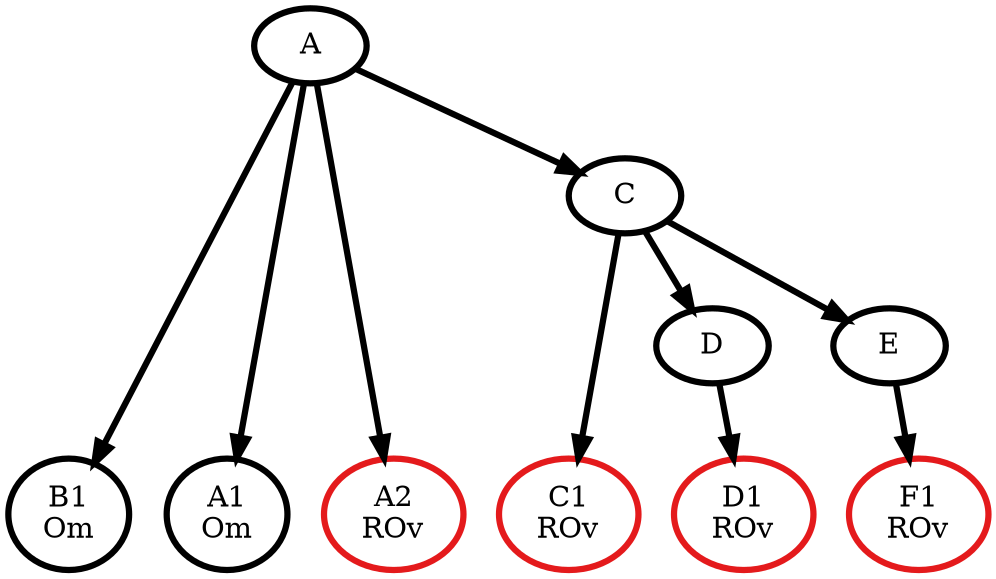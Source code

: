 digraph T {
	{
		rank=same
		0 [penwidth=3,colorscheme=set19,color=0,label="B1\nOm"]
		1 [penwidth=3,colorscheme=set19,color=1,label="F1\nROv"]
		2 [penwidth=3,colorscheme=set19,color=0,label="A1\nOm"]
		3 [penwidth=3,colorscheme=set19,color=1,label="A2\nROv"]
		4 [penwidth=3,colorscheme=set19,color=1,label="C1\nROv"]
		5 [penwidth=3,colorscheme=set19,color=1,label="D1\nROv"]
	}
	6 [penwidth=3,colorscheme=set19,color=0,label="A"]
	7 [penwidth=3,colorscheme=set19,color=0,label="C"]
	8 [penwidth=3,colorscheme=set19,color=0,label="D"]
	9 [penwidth=3,colorscheme=set19,color=0,label="E"]
	6 -> 0 [penwidth=3,colorscheme=set19,color=0]
	6 -> 7 [penwidth=3,colorscheme=set19,color=0]
	6 -> 2 [penwidth=3,colorscheme=set19,color=0]
	6 -> 3 [penwidth=3,colorscheme=set19,color=0]
	7 -> 8 [penwidth=3,colorscheme=set19,color=0]
	7 -> 9 [penwidth=3,colorscheme=set19,color=0]
	7 -> 4 [penwidth=3,colorscheme=set19,color=0]
	8 -> 5 [penwidth=3,colorscheme=set19,color=0]
	9 -> 1 [penwidth=3,colorscheme=set19,color=0]
}
